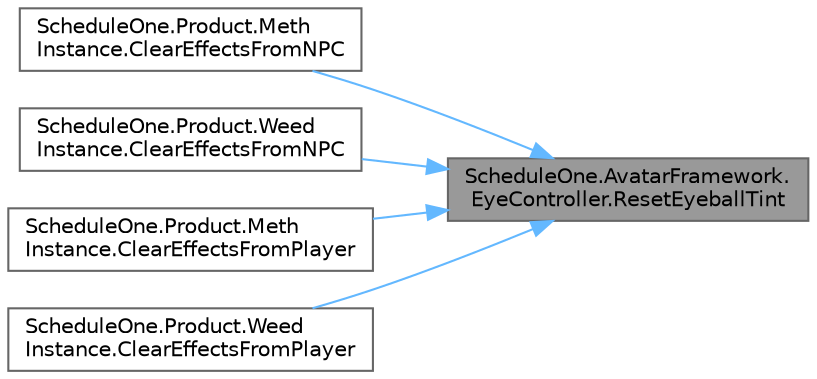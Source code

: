 digraph "ScheduleOne.AvatarFramework.EyeController.ResetEyeballTint"
{
 // LATEX_PDF_SIZE
  bgcolor="transparent";
  edge [fontname=Helvetica,fontsize=10,labelfontname=Helvetica,labelfontsize=10];
  node [fontname=Helvetica,fontsize=10,shape=box,height=0.2,width=0.4];
  rankdir="RL";
  Node1 [id="Node000001",label="ScheduleOne.AvatarFramework.\lEyeController.ResetEyeballTint",height=0.2,width=0.4,color="gray40", fillcolor="grey60", style="filled", fontcolor="black",tooltip=" "];
  Node1 -> Node2 [id="edge1_Node000001_Node000002",dir="back",color="steelblue1",style="solid",tooltip=" "];
  Node2 [id="Node000002",label="ScheduleOne.Product.Meth\lInstance.ClearEffectsFromNPC",height=0.2,width=0.4,color="grey40", fillcolor="white", style="filled",URL="$class_schedule_one_1_1_product_1_1_meth_instance.html#a8df8f255bbc1654f286f00b5d529a21b",tooltip=" "];
  Node1 -> Node3 [id="edge2_Node000001_Node000003",dir="back",color="steelblue1",style="solid",tooltip=" "];
  Node3 [id="Node000003",label="ScheduleOne.Product.Weed\lInstance.ClearEffectsFromNPC",height=0.2,width=0.4,color="grey40", fillcolor="white", style="filled",URL="$class_schedule_one_1_1_product_1_1_weed_instance.html#aa44d8bb1e47f982fa751b0766b3a7477",tooltip=" "];
  Node1 -> Node4 [id="edge3_Node000001_Node000004",dir="back",color="steelblue1",style="solid",tooltip=" "];
  Node4 [id="Node000004",label="ScheduleOne.Product.Meth\lInstance.ClearEffectsFromPlayer",height=0.2,width=0.4,color="grey40", fillcolor="white", style="filled",URL="$class_schedule_one_1_1_product_1_1_meth_instance.html#a8cf43245dbcb51b64b4bf07b2c3e9609",tooltip=" "];
  Node1 -> Node5 [id="edge4_Node000001_Node000005",dir="back",color="steelblue1",style="solid",tooltip=" "];
  Node5 [id="Node000005",label="ScheduleOne.Product.Weed\lInstance.ClearEffectsFromPlayer",height=0.2,width=0.4,color="grey40", fillcolor="white", style="filled",URL="$class_schedule_one_1_1_product_1_1_weed_instance.html#adb1615bfb04a02fcb7bd2a6873ffd269",tooltip=" "];
}
